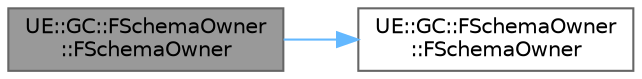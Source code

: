 digraph "UE::GC::FSchemaOwner::FSchemaOwner"
{
 // INTERACTIVE_SVG=YES
 // LATEX_PDF_SIZE
  bgcolor="transparent";
  edge [fontname=Helvetica,fontsize=10,labelfontname=Helvetica,labelfontsize=10];
  node [fontname=Helvetica,fontsize=10,shape=box,height=0.2,width=0.4];
  rankdir="LR";
  Node1 [id="Node000001",label="UE::GC::FSchemaOwner\l::FSchemaOwner",height=0.2,width=0.4,color="gray40", fillcolor="grey60", style="filled", fontcolor="black",tooltip=" "];
  Node1 -> Node2 [id="edge1_Node000001_Node000002",color="steelblue1",style="solid",tooltip=" "];
  Node2 [id="Node000002",label="UE::GC::FSchemaOwner\l::FSchemaOwner",height=0.2,width=0.4,color="grey40", fillcolor="white", style="filled",URL="$d1/dda/classUE_1_1GC_1_1FSchemaOwner.html#a1941be1383bda3e5f01a252a2f2e045c",tooltip=" "];
}
